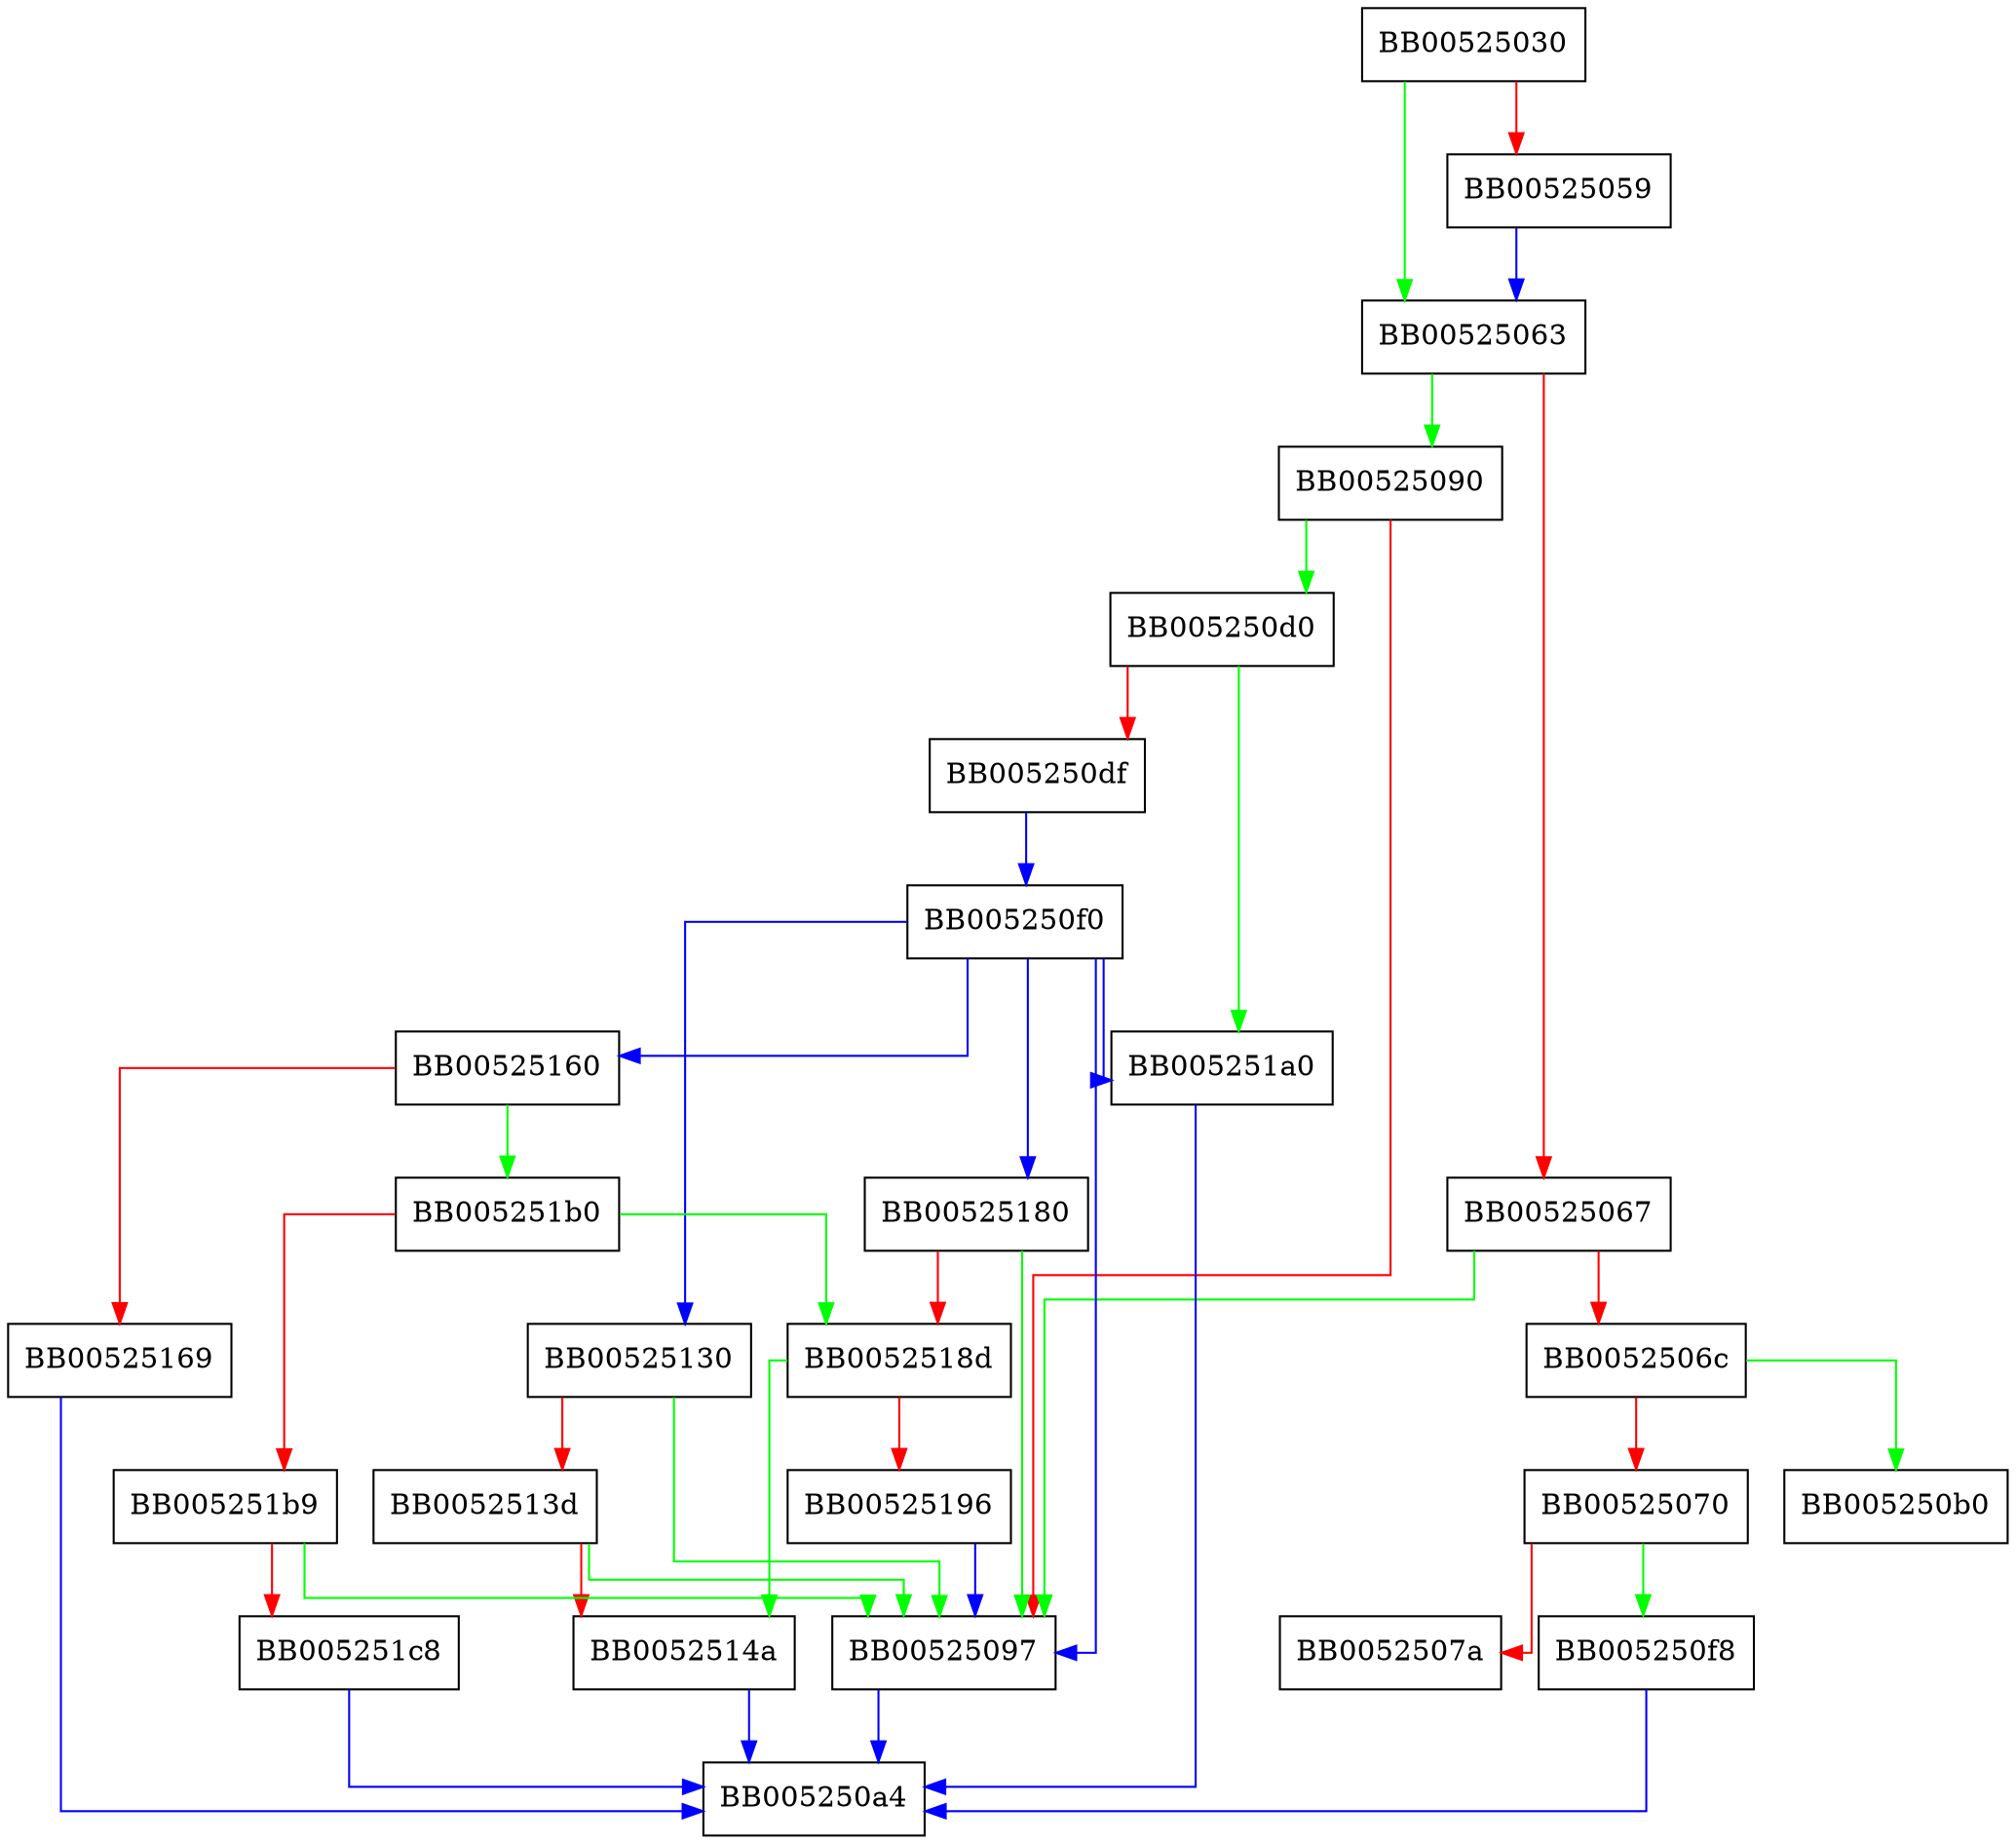 digraph asn1_template_new {
  node [shape="box"];
  graph [splines=ortho];
  BB00525030 -> BB00525063 [color="green"];
  BB00525030 -> BB00525059 [color="red"];
  BB00525059 -> BB00525063 [color="blue"];
  BB00525063 -> BB00525090 [color="green"];
  BB00525063 -> BB00525067 [color="red"];
  BB00525067 -> BB00525097 [color="green"];
  BB00525067 -> BB0052506c [color="red"];
  BB0052506c -> BB005250b0 [color="green"];
  BB0052506c -> BB00525070 [color="red"];
  BB00525070 -> BB005250f8 [color="green"];
  BB00525070 -> BB0052507a [color="red"];
  BB00525090 -> BB005250d0 [color="green"];
  BB00525090 -> BB00525097 [color="red"];
  BB00525097 -> BB005250a4 [color="blue"];
  BB005250d0 -> BB005251a0 [color="green"];
  BB005250d0 -> BB005250df [color="red"];
  BB005250df -> BB005250f0 [color="blue"];
  BB005250f0 -> BB00525160 [color="blue"];
  BB005250f0 -> BB00525097 [color="blue"];
  BB005250f0 -> BB005251a0 [color="blue"];
  BB005250f0 -> BB00525130 [color="blue"];
  BB005250f0 -> BB00525180 [color="blue"];
  BB005250f8 -> BB005250a4 [color="blue"];
  BB00525130 -> BB00525097 [color="green"];
  BB00525130 -> BB0052513d [color="red"];
  BB0052513d -> BB00525097 [color="green"];
  BB0052513d -> BB0052514a [color="red"];
  BB0052514a -> BB005250a4 [color="blue"];
  BB00525160 -> BB005251b0 [color="green"];
  BB00525160 -> BB00525169 [color="red"];
  BB00525169 -> BB005250a4 [color="blue"];
  BB00525180 -> BB00525097 [color="green"];
  BB00525180 -> BB0052518d [color="red"];
  BB0052518d -> BB0052514a [color="green"];
  BB0052518d -> BB00525196 [color="red"];
  BB00525196 -> BB00525097 [color="blue"];
  BB005251a0 -> BB005250a4 [color="blue"];
  BB005251b0 -> BB0052518d [color="green"];
  BB005251b0 -> BB005251b9 [color="red"];
  BB005251b9 -> BB00525097 [color="green"];
  BB005251b9 -> BB005251c8 [color="red"];
  BB005251c8 -> BB005250a4 [color="blue"];
}
